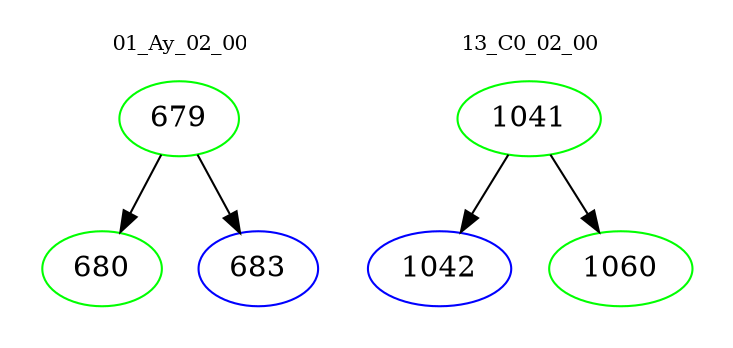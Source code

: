 digraph{
subgraph cluster_0 {
color = white
label = "01_Ay_02_00";
fontsize=10;
T0_679 [label="679", color="green"]
T0_679 -> T0_680 [color="black"]
T0_680 [label="680", color="green"]
T0_679 -> T0_683 [color="black"]
T0_683 [label="683", color="blue"]
}
subgraph cluster_1 {
color = white
label = "13_C0_02_00";
fontsize=10;
T1_1041 [label="1041", color="green"]
T1_1041 -> T1_1042 [color="black"]
T1_1042 [label="1042", color="blue"]
T1_1041 -> T1_1060 [color="black"]
T1_1060 [label="1060", color="green"]
}
}
